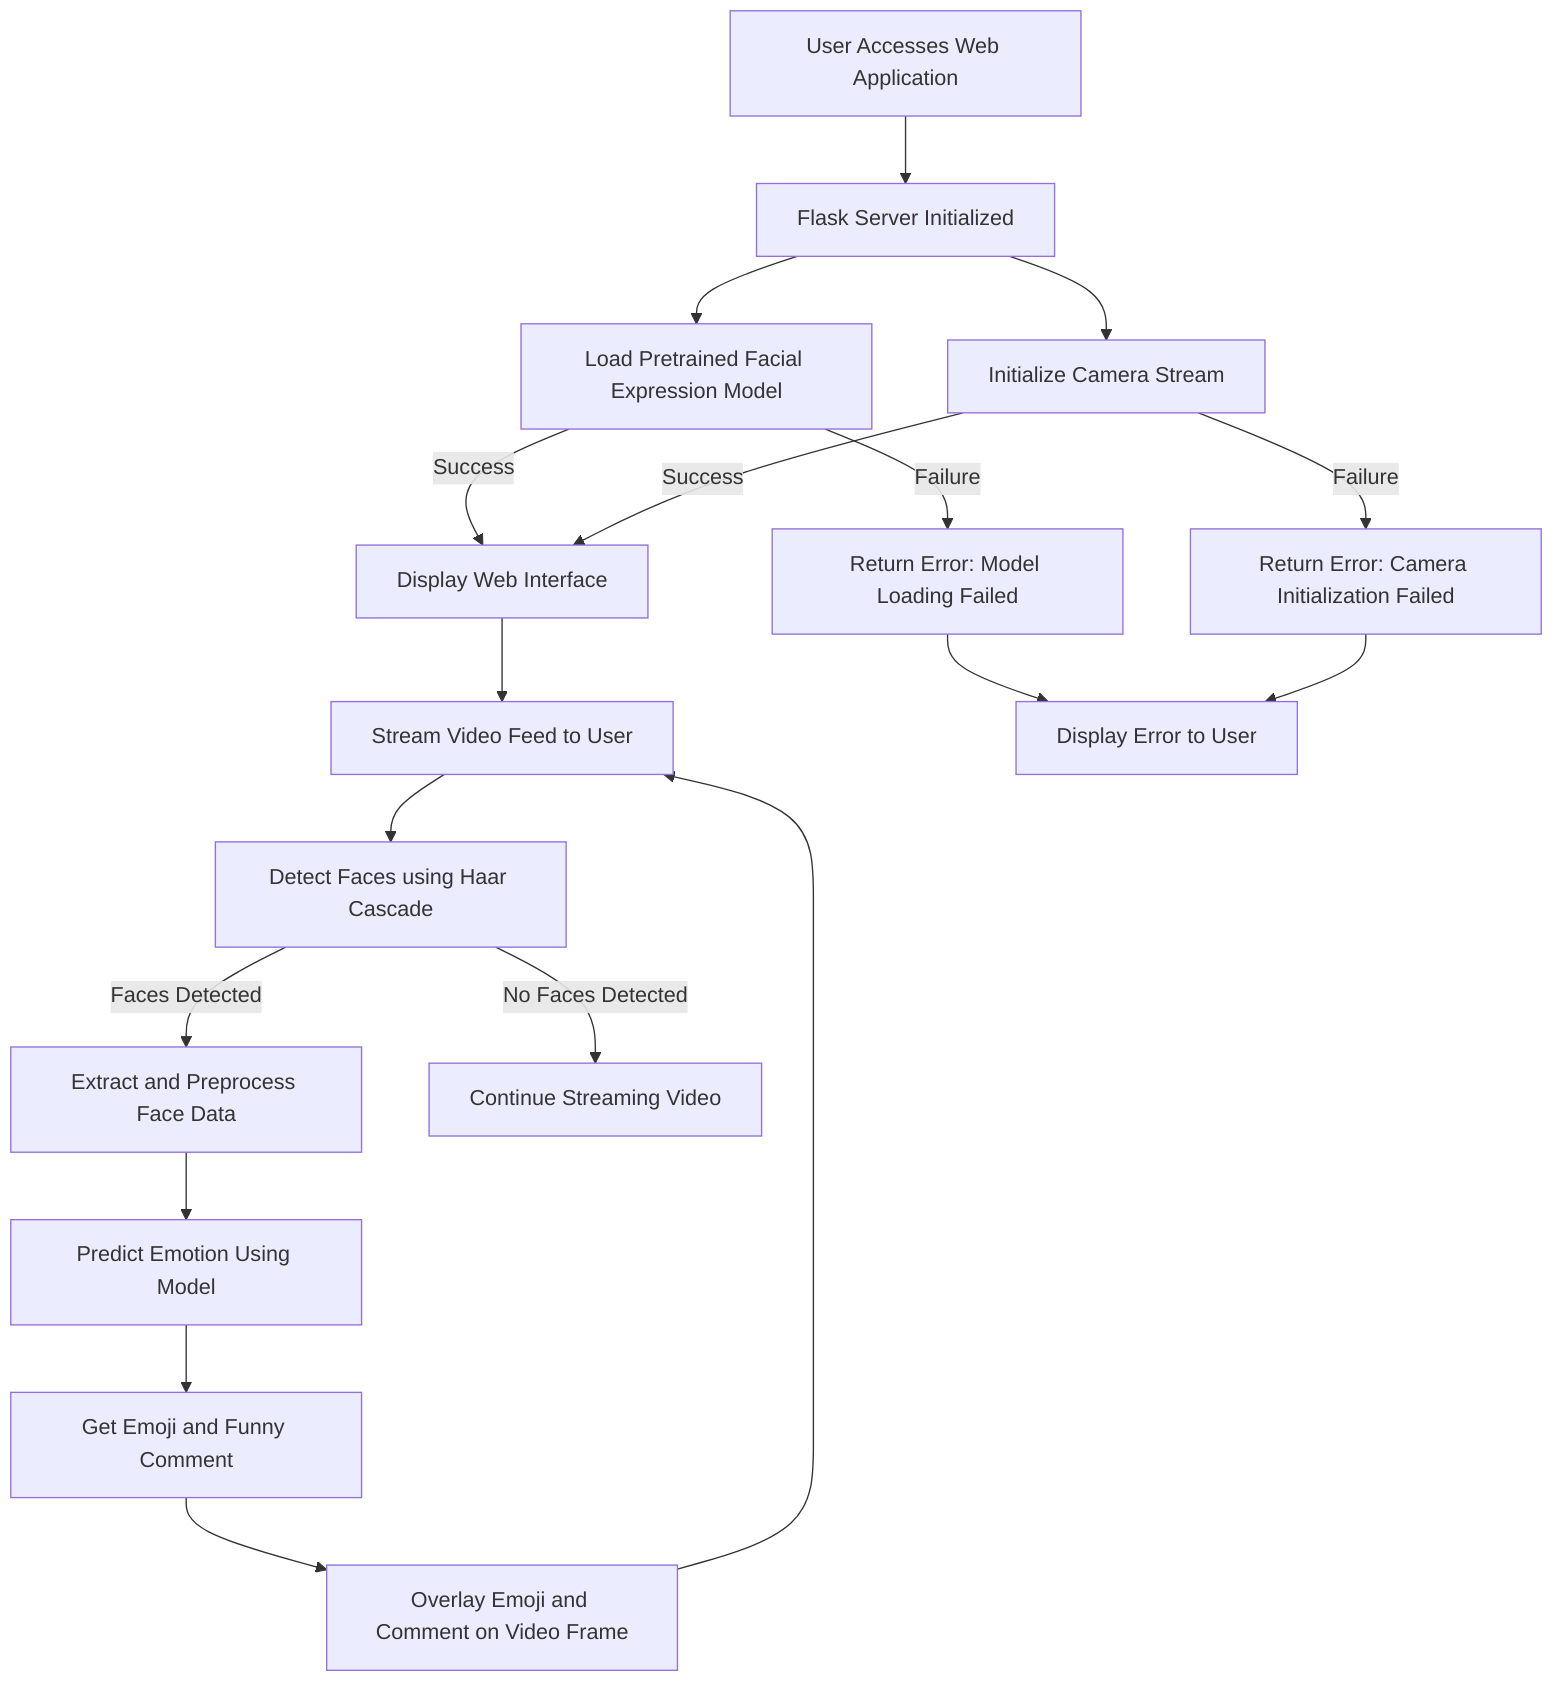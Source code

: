 graph TD
    A[User Accesses Web Application] --> B[Flask Server Initialized]
    B --> C[Load Pretrained Facial Expression Model]
    B --> D[Initialize Camera Stream]
    C -->|Success| E[Display Web Interface]
    D -->|Success| E
    C -->|Failure| F[Return Error: Model Loading Failed]
    D -->|Failure| G[Return Error: Camera Initialization Failed]
    E --> H[Stream Video Feed to User]
    H --> I[Detect Faces using Haar Cascade]
    I -->|Faces Detected| J[Extract and Preprocess Face Data]
    J --> K[Predict Emotion Using Model]
    K --> L[Get Emoji and Funny Comment]
    L --> M[Overlay Emoji and Comment on Video Frame]
    I -->|No Faces Detected| N[Continue Streaming Video]
    M --> H
    F --> O[Display Error to User]
    G --> O